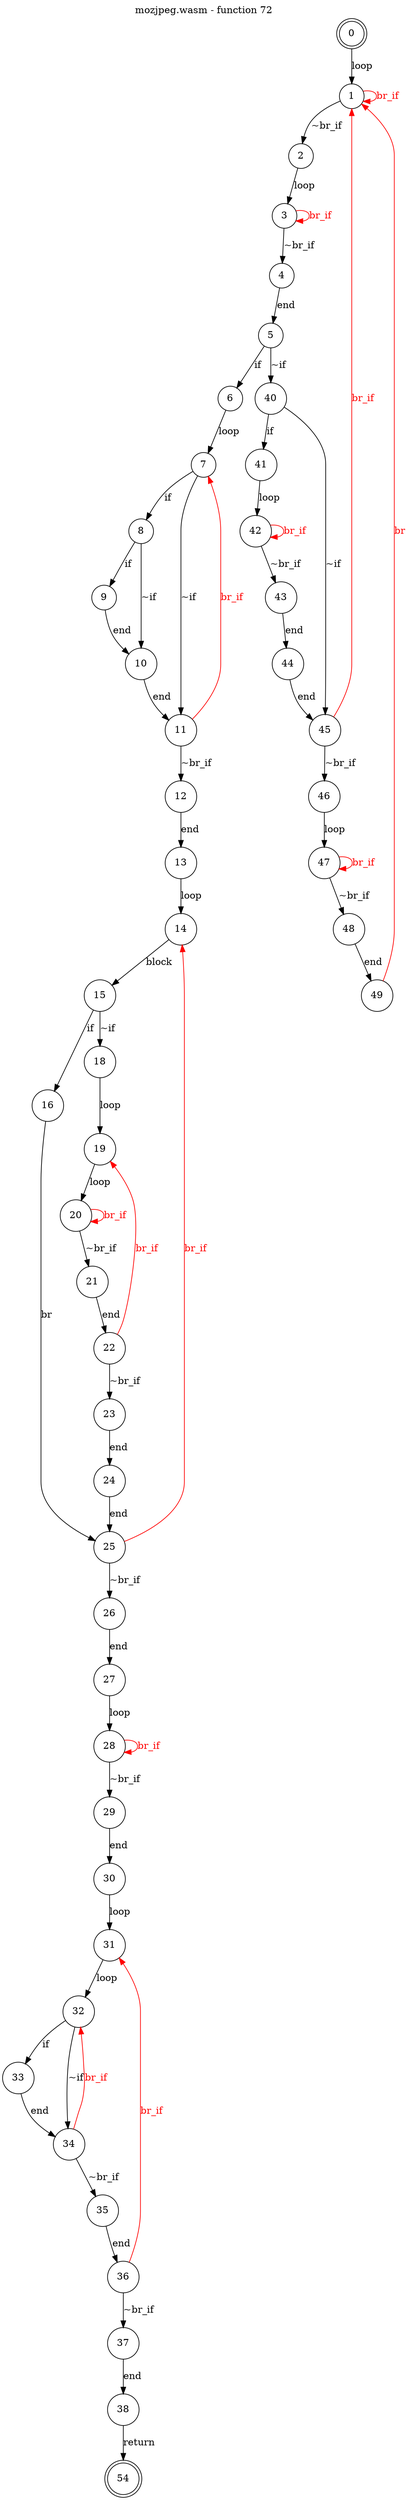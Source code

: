 digraph finite_state_machine {
    label = "mozjpeg.wasm - function 72"
    labelloc =  t
    labelfontsize = 16
    labelfontcolor = black
    labelfontname = "Helvetica"
    node [shape = doublecircle]; 0 54;
    node [shape = circle];
    0 -> 1[label="loop"];
    1 -> 2[label="~br_if"];
    1 -> 1[color="red" fontcolor="red" label="br_if"];
    2 -> 3[label="loop"];
    3 -> 4[label="~br_if"];
    3 -> 3[color="red" fontcolor="red" label="br_if"];
    4 -> 5[label="end"];
    5 -> 6[label="if"];
    5 -> 40[label="~if"];
    6 -> 7[label="loop"];
    7 -> 8[label="if"];
    7 -> 11[label="~if"];
    8 -> 9[label="if"];
    8 -> 10[label="~if"];
    9 -> 10[label="end"];
    10 -> 11[label="end"];
    11 -> 12[label="~br_if"];
    11 -> 7[color="red" fontcolor="red" label="br_if"];
    12 -> 13[label="end"];
    13 -> 14[label="loop"];
    14 -> 15[label="block"];
    15 -> 16[label="if"];
    15 -> 18[label="~if"];
    16 -> 25[label="br"];
    18 -> 19[label="loop"];
    19 -> 20[label="loop"];
    20 -> 21[label="~br_if"];
    20 -> 20[color="red" fontcolor="red" label="br_if"];
    21 -> 22[label="end"];
    22 -> 23[label="~br_if"];
    22 -> 19[color="red" fontcolor="red" label="br_if"];
    23 -> 24[label="end"];
    24 -> 25[label="end"];
    25 -> 26[label="~br_if"];
    25 -> 14[color="red" fontcolor="red" label="br_if"];
    26 -> 27[label="end"];
    27 -> 28[label="loop"];
    28 -> 29[label="~br_if"];
    28 -> 28[color="red" fontcolor="red" label="br_if"];
    29 -> 30[label="end"];
    30 -> 31[label="loop"];
    31 -> 32[label="loop"];
    32 -> 33[label="if"];
    32 -> 34[label="~if"];
    33 -> 34[label="end"];
    34 -> 35[label="~br_if"];
    34 -> 32[color="red" fontcolor="red" label="br_if"];
    35 -> 36[label="end"];
    36 -> 37[label="~br_if"];
    36 -> 31[color="red" fontcolor="red" label="br_if"];
    37 -> 38[label="end"];
    38 -> 54[label="return"];
    40 -> 41[label="if"];
    40 -> 45[label="~if"];
    41 -> 42[label="loop"];
    42 -> 43[label="~br_if"];
    42 -> 42[color="red" fontcolor="red" label="br_if"];
    43 -> 44[label="end"];
    44 -> 45[label="end"];
    45 -> 46[label="~br_if"];
    45 -> 1[color="red" fontcolor="red" label="br_if"];
    46 -> 47[label="loop"];
    47 -> 48[label="~br_if"];
    47 -> 47[color="red" fontcolor="red" label="br_if"];
    48 -> 49[label="end"];
    49 -> 1[color="red" fontcolor="red" label="br"];
}

